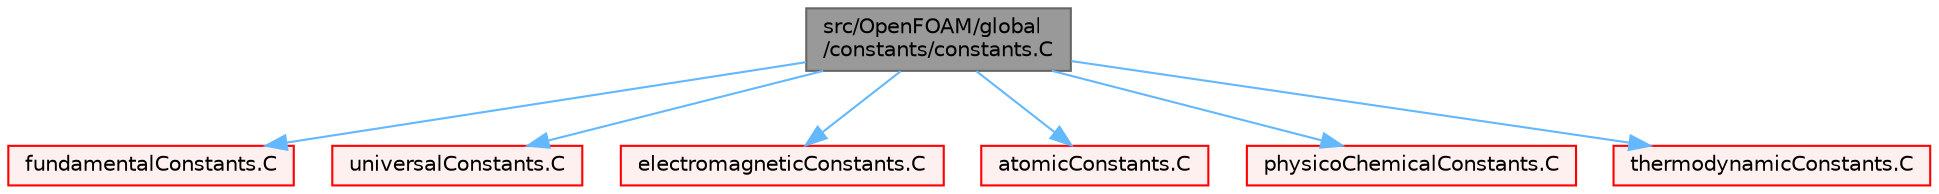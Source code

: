 digraph "src/OpenFOAM/global/constants/constants.C"
{
 // LATEX_PDF_SIZE
  bgcolor="transparent";
  edge [fontname=Helvetica,fontsize=10,labelfontname=Helvetica,labelfontsize=10];
  node [fontname=Helvetica,fontsize=10,shape=box,height=0.2,width=0.4];
  Node1 [id="Node000001",label="src/OpenFOAM/global\l/constants/constants.C",height=0.2,width=0.4,color="gray40", fillcolor="grey60", style="filled", fontcolor="black",tooltip=" "];
  Node1 -> Node2 [id="edge1_Node000001_Node000002",color="steelblue1",style="solid",tooltip=" "];
  Node2 [id="Node000002",label="fundamentalConstants.C",height=0.2,width=0.4,color="red", fillcolor="#FFF0F0", style="filled",URL="$fundamentalConstants_8C.html",tooltip=" "];
  Node1 -> Node215 [id="edge2_Node000001_Node000215",color="steelblue1",style="solid",tooltip=" "];
  Node215 [id="Node000215",label="universalConstants.C",height=0.2,width=0.4,color="red", fillcolor="#FFF0F0", style="filled",URL="$universalConstants_8C.html",tooltip=" "];
  Node1 -> Node217 [id="edge3_Node000001_Node000217",color="steelblue1",style="solid",tooltip=" "];
  Node217 [id="Node000217",label="electromagneticConstants.C",height=0.2,width=0.4,color="red", fillcolor="#FFF0F0", style="filled",URL="$electromagneticConstants_8C.html",tooltip=" "];
  Node1 -> Node218 [id="edge4_Node000001_Node000218",color="steelblue1",style="solid",tooltip=" "];
  Node218 [id="Node000218",label="atomicConstants.C",height=0.2,width=0.4,color="red", fillcolor="#FFF0F0", style="filled",URL="$atomicConstants_8C.html",tooltip=" "];
  Node1 -> Node219 [id="edge5_Node000001_Node000219",color="steelblue1",style="solid",tooltip=" "];
  Node219 [id="Node000219",label="physicoChemicalConstants.C",height=0.2,width=0.4,color="red", fillcolor="#FFF0F0", style="filled",URL="$physicoChemicalConstants_8C.html",tooltip=" "];
  Node1 -> Node220 [id="edge6_Node000001_Node000220",color="steelblue1",style="solid",tooltip=" "];
  Node220 [id="Node000220",label="thermodynamicConstants.C",height=0.2,width=0.4,color="red", fillcolor="#FFF0F0", style="filled",URL="$thermodynamicConstants_8C.html",tooltip=" "];
}

